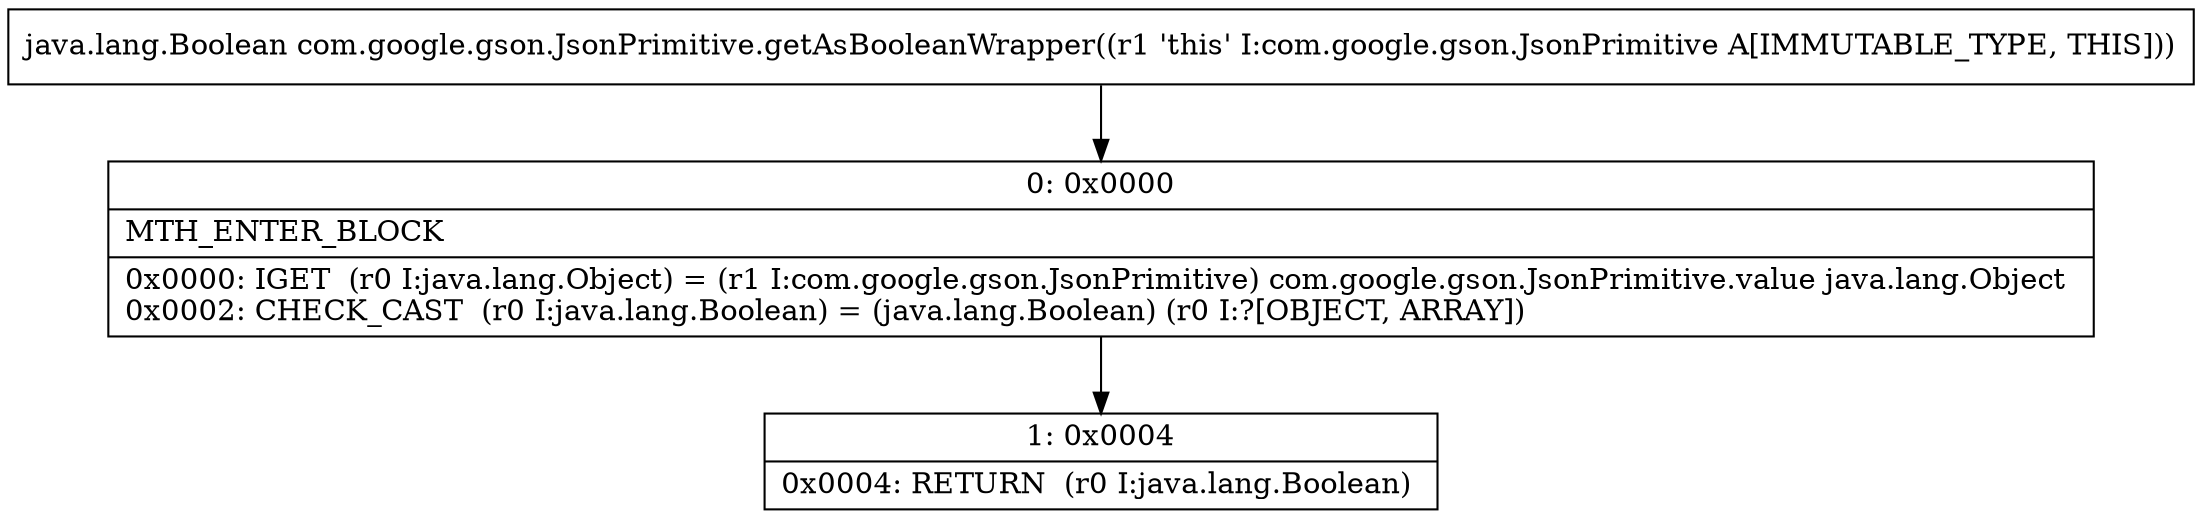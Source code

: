 digraph "CFG forcom.google.gson.JsonPrimitive.getAsBooleanWrapper()Ljava\/lang\/Boolean;" {
Node_0 [shape=record,label="{0\:\ 0x0000|MTH_ENTER_BLOCK\l|0x0000: IGET  (r0 I:java.lang.Object) = (r1 I:com.google.gson.JsonPrimitive) com.google.gson.JsonPrimitive.value java.lang.Object \l0x0002: CHECK_CAST  (r0 I:java.lang.Boolean) = (java.lang.Boolean) (r0 I:?[OBJECT, ARRAY]) \l}"];
Node_1 [shape=record,label="{1\:\ 0x0004|0x0004: RETURN  (r0 I:java.lang.Boolean) \l}"];
MethodNode[shape=record,label="{java.lang.Boolean com.google.gson.JsonPrimitive.getAsBooleanWrapper((r1 'this' I:com.google.gson.JsonPrimitive A[IMMUTABLE_TYPE, THIS])) }"];
MethodNode -> Node_0;
Node_0 -> Node_1;
}

